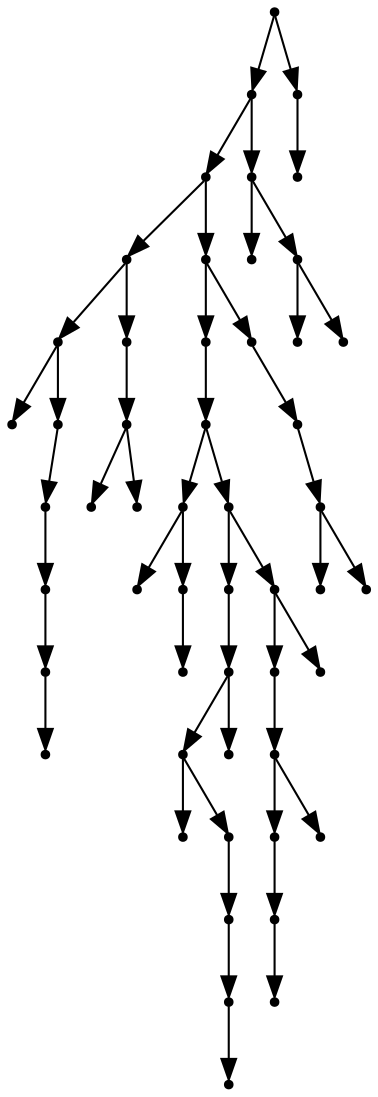 digraph {
  51 [shape=point];
  48 [shape=point];
  42 [shape=point];
  11 [shape=point];
  6 [shape=point];
  0 [shape=point];
  5 [shape=point];
  4 [shape=point];
  3 [shape=point];
  2 [shape=point];
  1 [shape=point];
  10 [shape=point];
  9 [shape=point];
  7 [shape=point];
  8 [shape=point];
  41 [shape=point];
  35 [shape=point];
  34 [shape=point];
  15 [shape=point];
  12 [shape=point];
  14 [shape=point];
  13 [shape=point];
  33 [shape=point];
  24 [shape=point];
  23 [shape=point];
  21 [shape=point];
  16 [shape=point];
  20 [shape=point];
  19 [shape=point];
  18 [shape=point];
  17 [shape=point];
  22 [shape=point];
  32 [shape=point];
  30 [shape=point];
  29 [shape=point];
  27 [shape=point];
  26 [shape=point];
  25 [shape=point];
  28 [shape=point];
  31 [shape=point];
  40 [shape=point];
  39 [shape=point];
  38 [shape=point];
  36 [shape=point];
  37 [shape=point];
  47 [shape=point];
  43 [shape=point];
  46 [shape=point];
  44 [shape=point];
  45 [shape=point];
  50 [shape=point];
  49 [shape=point];
51 -> 48;
48 -> 42;
42 -> 11;
11 -> 6;
6 -> 0;
6 -> 5;
5 -> 4;
4 -> 3;
3 -> 2;
2 -> 1;
11 -> 10;
10 -> 9;
9 -> 7;
9 -> 8;
42 -> 41;
41 -> 35;
35 -> 34;
34 -> 15;
15 -> 12;
15 -> 14;
14 -> 13;
34 -> 33;
33 -> 24;
24 -> 23;
23 -> 21;
21 -> 16;
21 -> 20;
20 -> 19;
19 -> 18;
18 -> 17;
23 -> 22;
33 -> 32;
32 -> 30;
30 -> 29;
29 -> 27;
27 -> 26;
26 -> 25;
29 -> 28;
32 -> 31;
41 -> 40;
40 -> 39;
39 -> 38;
38 -> 36;
38 -> 37;
48 -> 47;
47 -> 43;
47 -> 46;
46 -> 44;
46 -> 45;
51 -> 50;
50 -> 49;
}
